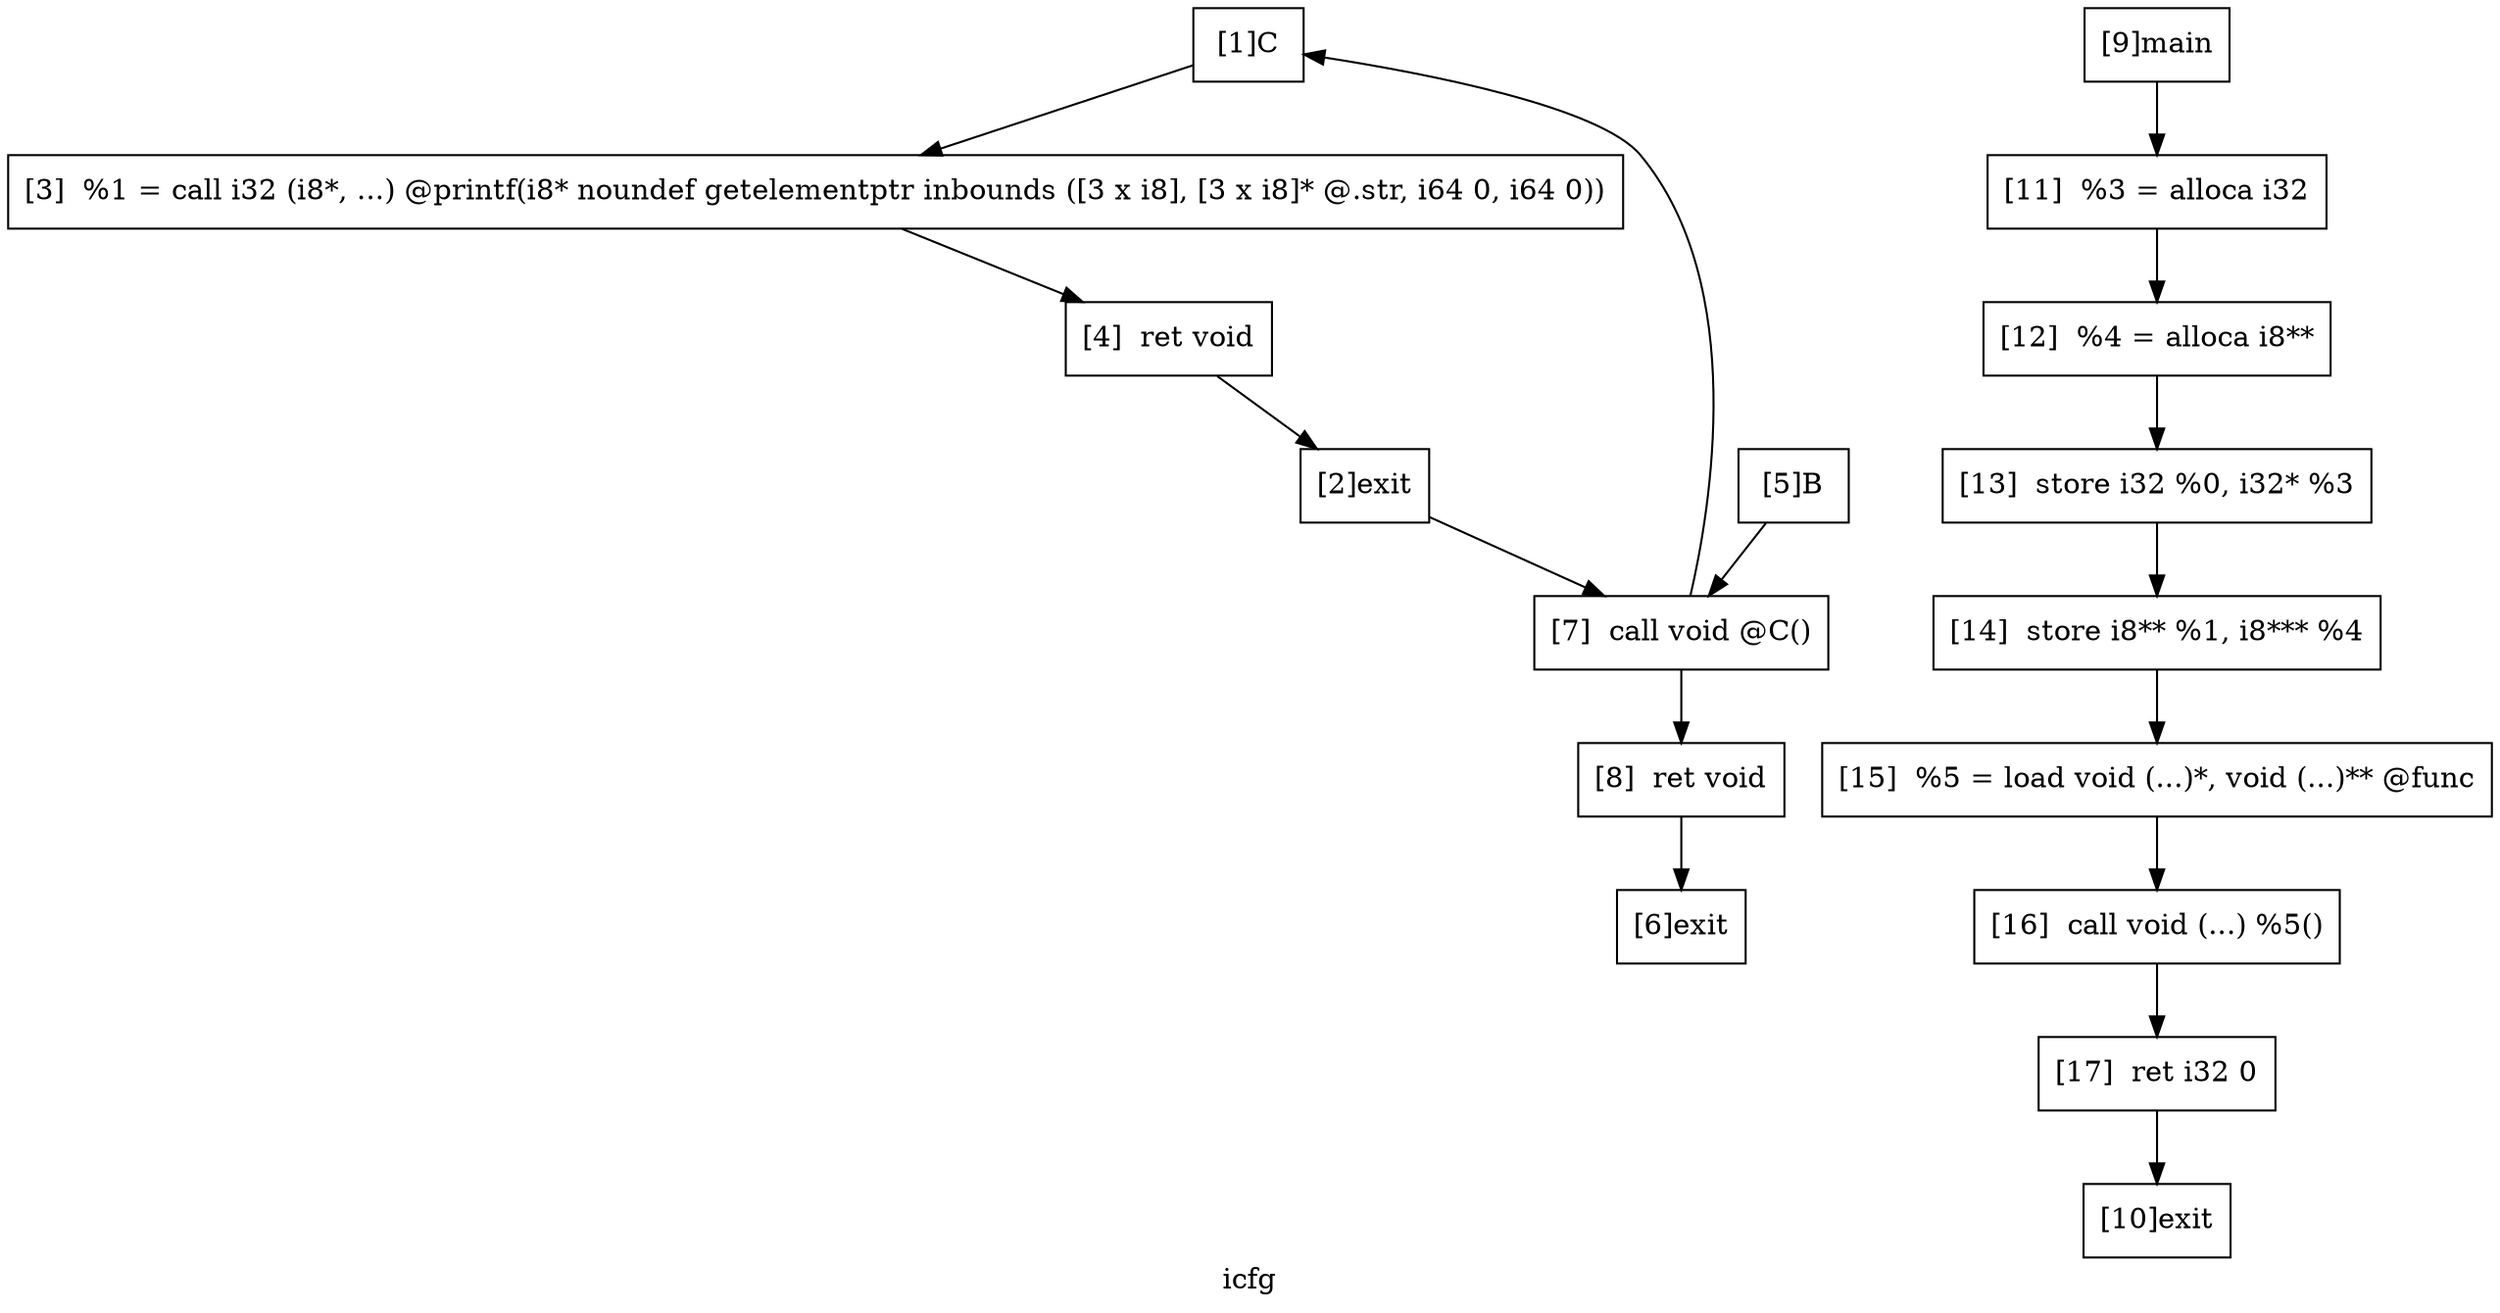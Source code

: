 digraph "icfg"{
	label="icfg";


	// Define the nodes
	N1 [shape=rectangle, color=black,label="[1]C"];
	N2 [shape=rectangle, color=black,label="[2]exit"];
	N3 [shape=rectangle, color=black,label="[3]  %1 = call i32 (i8*, ...) @printf(i8* noundef getelementptr inbounds ([3 x i8], [3 x i8]* @.str, i64 0, i64 0))"];
	N4 [shape=rectangle, color=black,label="[4]  ret void"];
	N5 [shape=rectangle, color=black,label="[5]B"];
	N6 [shape=rectangle, color=black,label="[6]exit"];
	N7 [shape=rectangle, color=black,label="[7]  call void @C()"];
	N8 [shape=rectangle, color=black,label="[8]  ret void"];
	N9 [shape=rectangle, color=black,label="[9]main"];
	N10 [shape=rectangle, color=black,label="[10]exit"];
	N11 [shape=rectangle, color=black,label="[11]  %3 = alloca i32"];
	N12 [shape=rectangle, color=black,label="[12]  %4 = alloca i8**"];
	N13 [shape=rectangle, color=black,label="[13]  store i32 %0, i32* %3"];
	N14 [shape=rectangle, color=black,label="[14]  store i8** %1, i8*** %4"];
	N15 [shape=rectangle, color=black,label="[15]  %5 = load void (...)*, void (...)** @func"];
	N16 [shape=rectangle, color=black,label="[16]  call void (...) %5()"];
	N17 [shape=rectangle, color=black,label="[17]  ret i32 0"];


	// Define the edges
	N1 -> N3[color=black,label=""];
	N2 -> N7[color=black,label=""];
	N3 -> N4[color=black,label=""];
	N4 -> N2[color=black,label=""];
	N5 -> N7[color=black,label=""];
	N7 -> N1[color=black,label=""];
	N7 -> N8[color=black,label=""];
	N8 -> N6[color=black,label=""];
	N9 -> N11[color=black,label=""];
	N11 -> N12[color=black,label=""];
	N12 -> N13[color=black,label=""];
	N13 -> N14[color=black,label=""];
	N14 -> N15[color=black,label=""];
	N15 -> N16[color=black,label=""];
	N16 -> N17[color=black,label=""];
	N17 -> N10[color=black,label=""];
}
